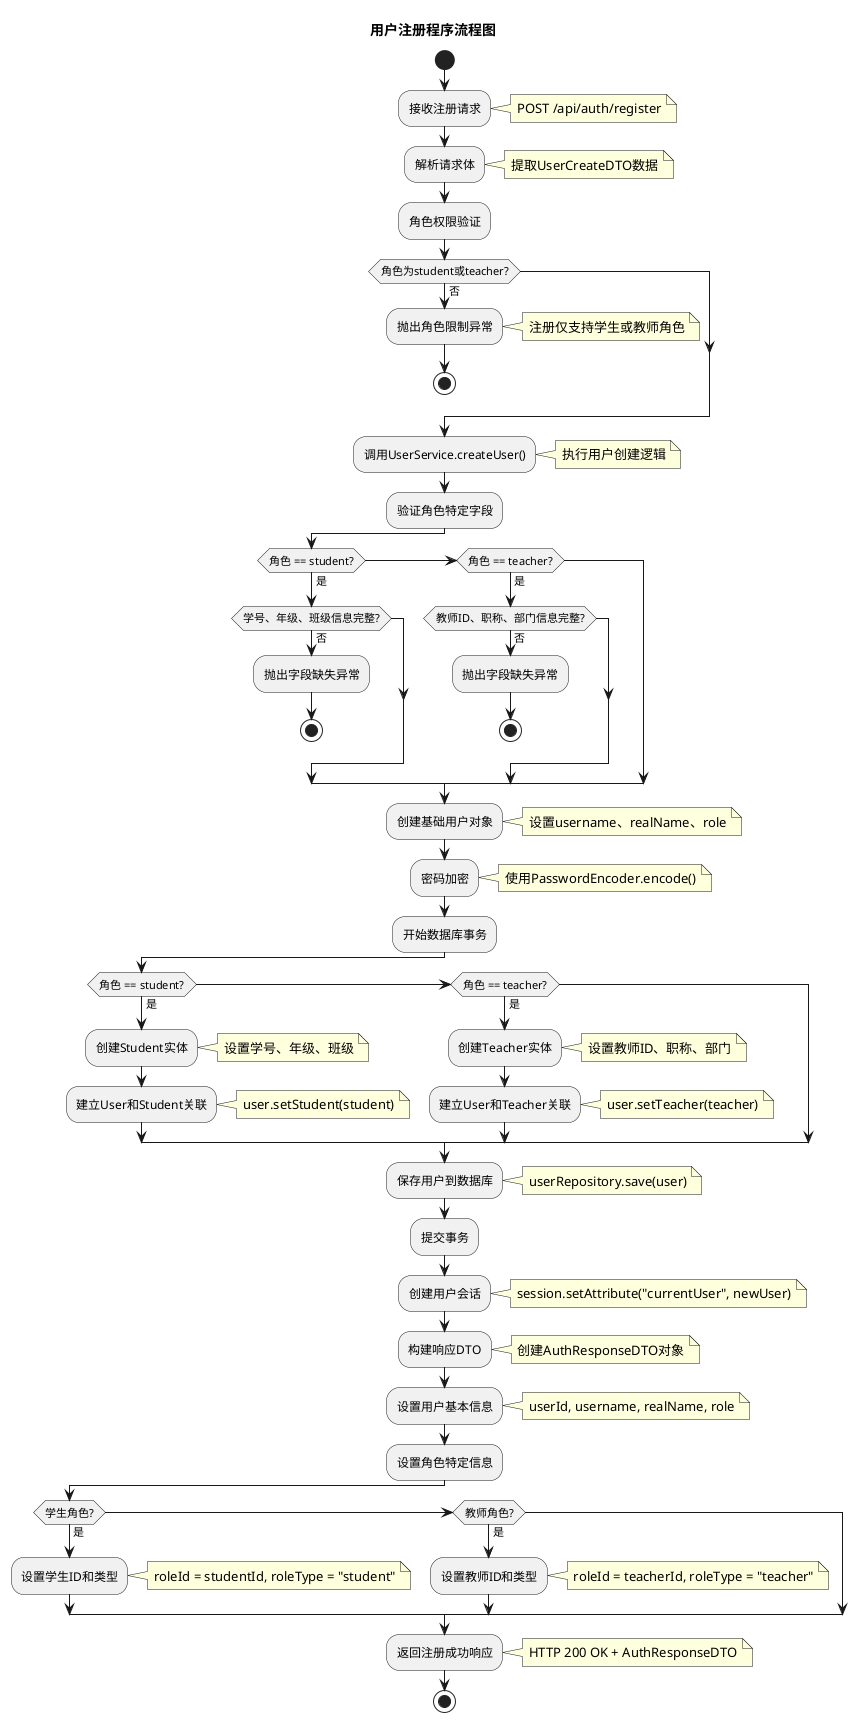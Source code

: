 @startuml 用户注册程序流程图
title 用户注册程序流程图

start

:接收注册请求;
note right: POST /api/auth/register

:解析请求体;
note right: 提取UserCreateDTO数据

:角色权限验证;
if (角色为student或teacher?) then (否)
    :抛出角色限制异常;
    note right: 注册仅支持学生或教师角色
    stop
endif

:调用UserService.createUser();
note right: 执行用户创建逻辑

:验证角色特定字段;
if (角色 == student?) then (是)
    if (学号、年级、班级信息完整?) then (否)
        :抛出字段缺失异常;
        stop
    endif
elseif (角色 == teacher?) then (是)
    if (教师ID、职称、部门信息完整?) then (否)
        :抛出字段缺失异常;
        stop
    endif
endif

:创建基础用户对象;
note right: 设置username、realName、role

:密码加密;
note right: 使用PasswordEncoder.encode()

:开始数据库事务;

if (角色 == student?) then (是)
    :创建Student实体;
    note right: 设置学号、年级、班级
    :建立User和Student关联;
    note right: user.setStudent(student)
elseif (角色 == teacher?) then (是)
    :创建Teacher实体;
    note right: 设置教师ID、职称、部门
    :建立User和Teacher关联;
    note right: user.setTeacher(teacher)
endif

:保存用户到数据库;
note right: userRepository.save(user)

:提交事务;

:创建用户会话;
note right: session.setAttribute("currentUser", newUser)

:构建响应DTO;
note right: 创建AuthResponseDTO对象

:设置用户基本信息;
note right: userId, username, realName, role

:设置角色特定信息;
if (学生角色?) then (是)
    :设置学生ID和类型;
    note right: roleId = studentId, roleType = "student"
elseif (教师角色?) then (是)
    :设置教师ID和类型;
    note right: roleId = teacherId, roleType = "teacher"
endif

:返回注册成功响应;
note right: HTTP 200 OK + AuthResponseDTO

stop

@enduml 